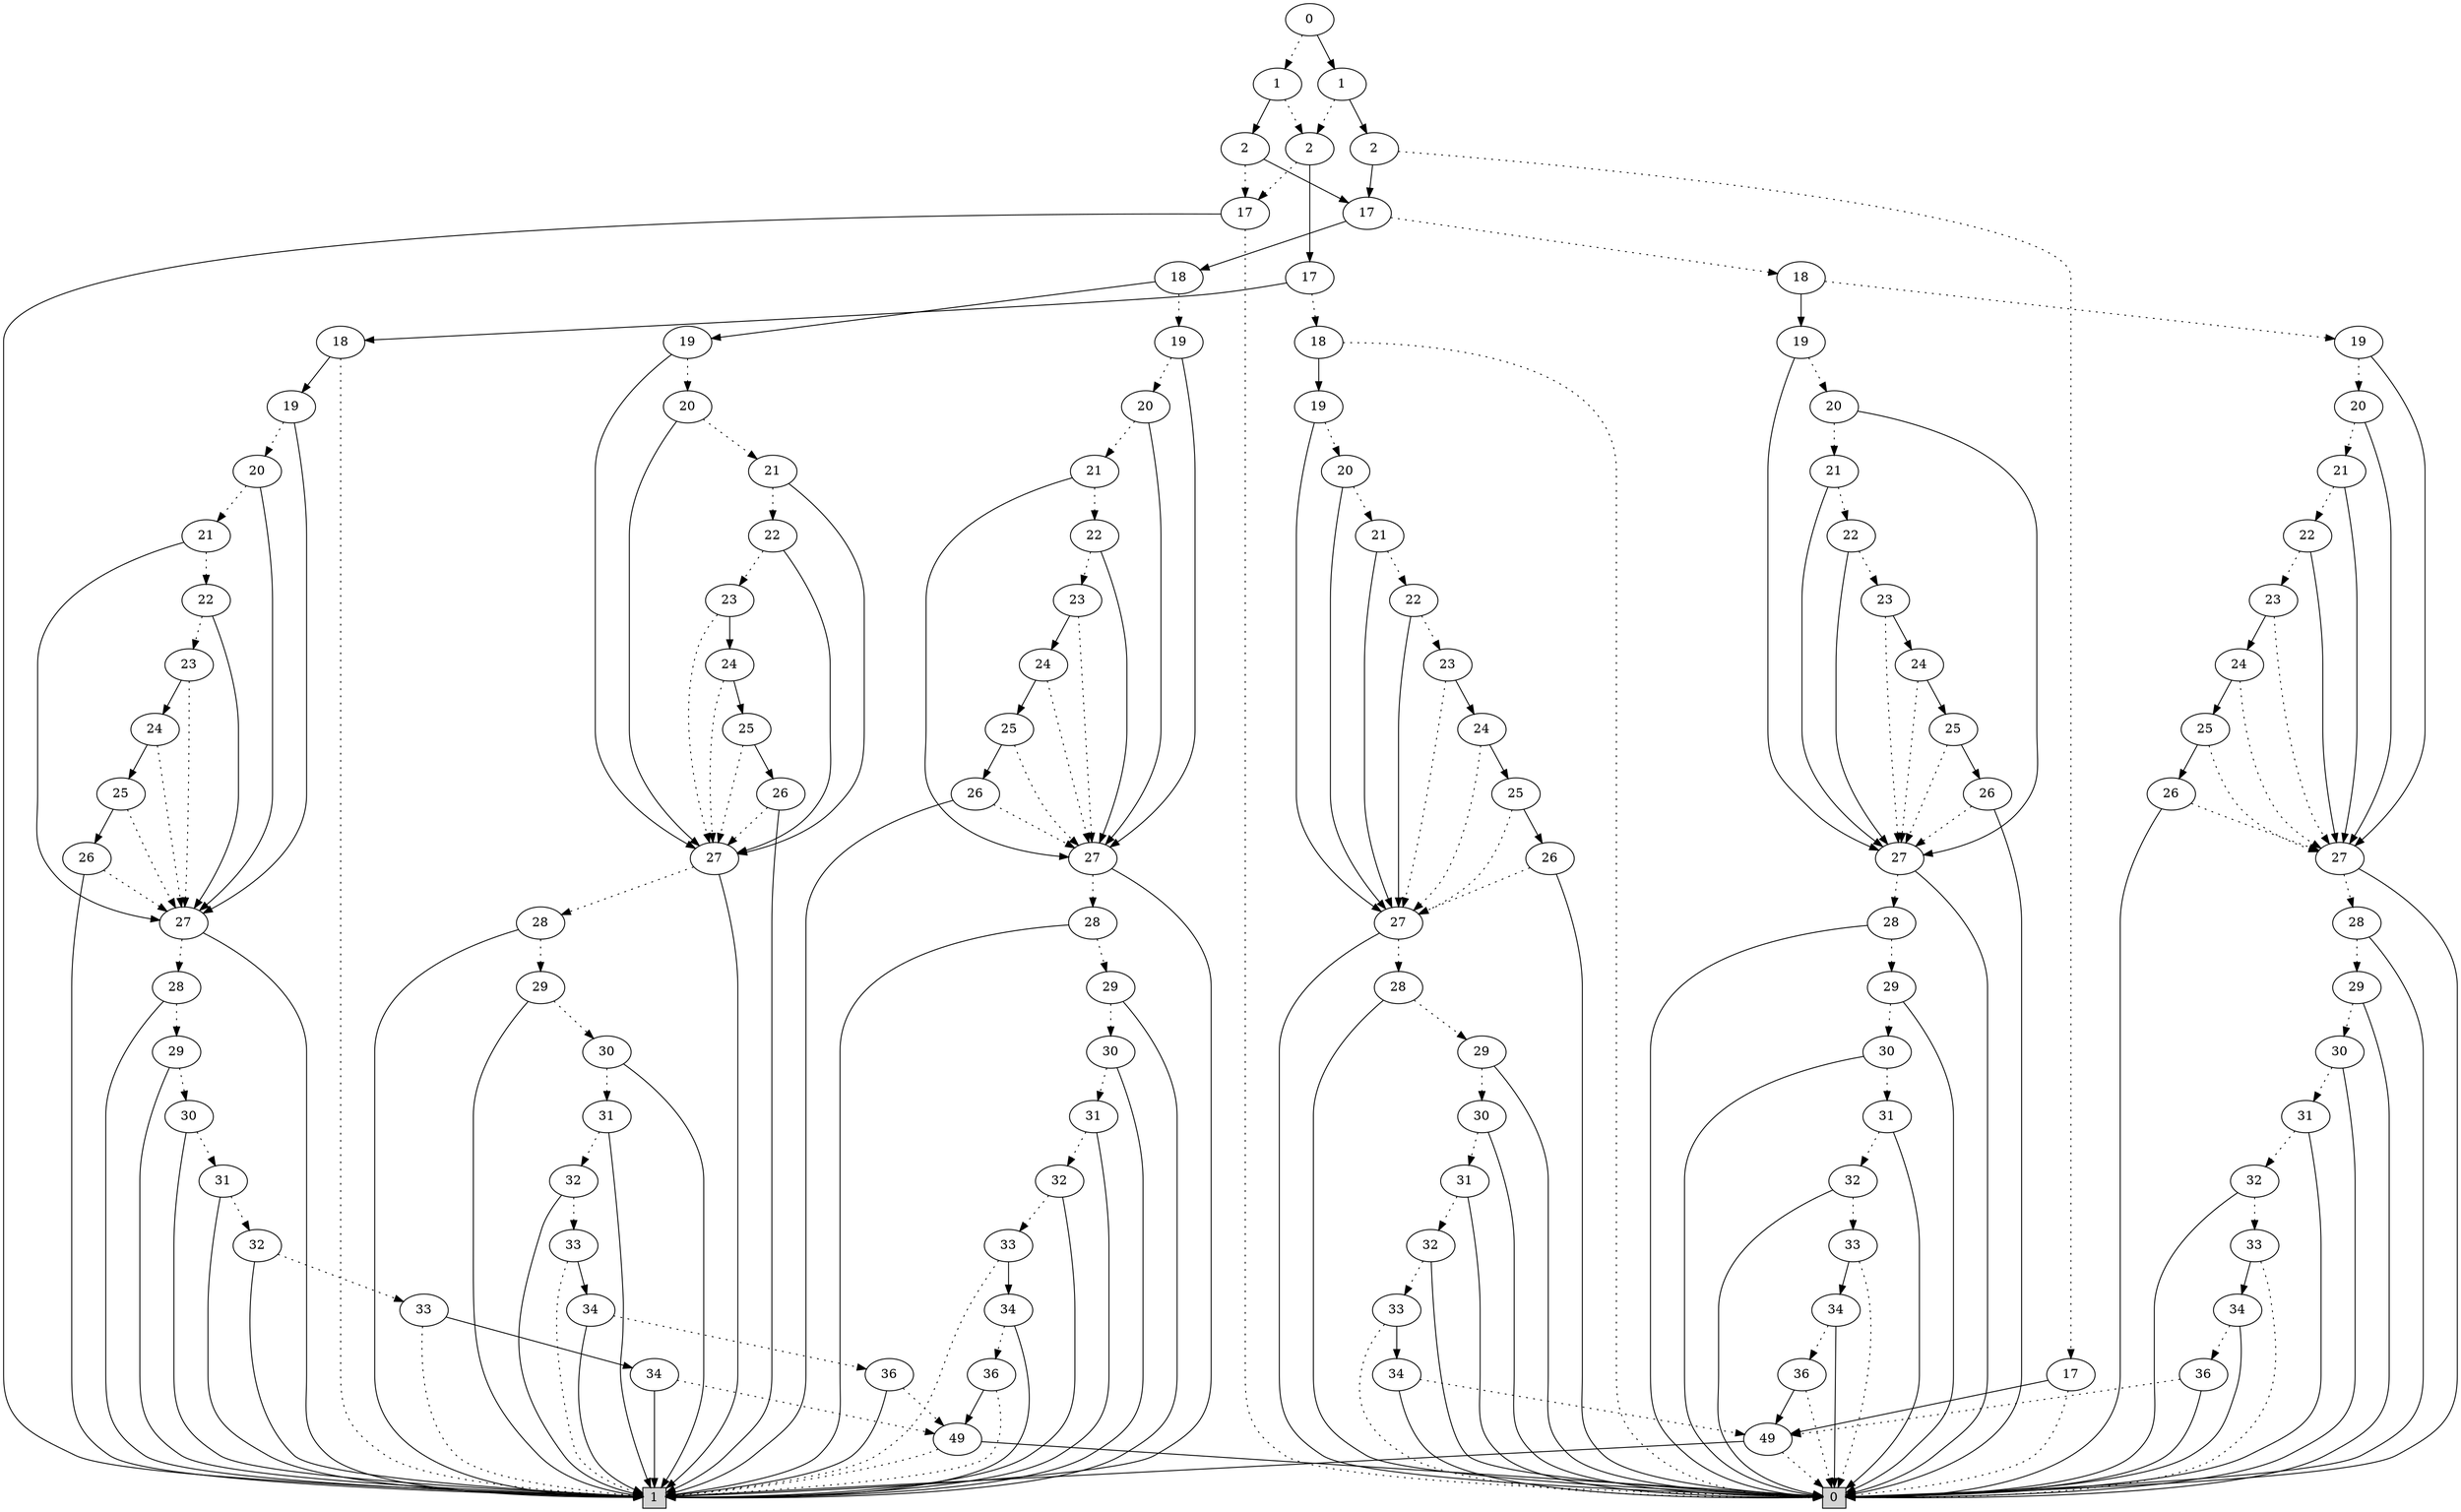 digraph G {
0 [shape=box, label="0", style=filled, shape=box, height=0.3, width=0.3];
1 [shape=box, label="1", style=filled, shape=box, height=0.3, width=0.3];
37523 [label="0"];
37523 -> 37520 [style=dotted];
37523 -> 37522 [style=filled];
37520 [label="1"];
37520 -> 37516 [style=dotted];
37520 -> 37519 [style=filled];
37516 [label="2"];
37516 -> 36 [style=dotted];
37516 -> 37515 [style=filled];
36 [label="17"];
36 -> 0 [style=dotted];
36 -> 1 [style=filled];
37515 [label="17"];
37515 -> 32772 [style=dotted];
37515 -> 33925 [style=filled];
32772 [label="18"];
32772 -> 0 [style=dotted];
32772 -> 32742 [style=filled];
32742 [label="19"];
32742 -> 32741 [style=dotted];
32742 -> 9305 [style=filled];
32741 [label="20"];
32741 -> 32740 [style=dotted];
32741 -> 9305 [style=filled];
32740 [label="21"];
32740 -> 32739 [style=dotted];
32740 -> 9305 [style=filled];
32739 [label="22"];
32739 -> 32738 [style=dotted];
32739 -> 9305 [style=filled];
32738 [label="23"];
32738 -> 9305 [style=dotted];
32738 -> 32737 [style=filled];
9305 [label="27"];
9305 -> 9304 [style=dotted];
9305 -> 0 [style=filled];
9304 [label="28"];
9304 -> 9303 [style=dotted];
9304 -> 0 [style=filled];
9303 [label="29"];
9303 -> 9302 [style=dotted];
9303 -> 0 [style=filled];
9302 [label="30"];
9302 -> 9301 [style=dotted];
9302 -> 0 [style=filled];
9301 [label="31"];
9301 -> 9300 [style=dotted];
9301 -> 0 [style=filled];
9300 [label="32"];
9300 -> 9299 [style=dotted];
9300 -> 0 [style=filled];
9299 [label="33"];
9299 -> 0 [style=dotted];
9299 -> 9298 [style=filled];
9298 [label="34"];
9298 -> 100 [style=dotted];
9298 -> 0 [style=filled];
100 [label="49"];
100 -> 0 [style=dotted];
100 -> 1 [style=filled];
32737 [label="24"];
32737 -> 9305 [style=dotted];
32737 -> 32736 [style=filled];
32736 [label="25"];
32736 -> 9305 [style=dotted];
32736 -> 32735 [style=filled];
32735 [label="26"];
32735 -> 9305 [style=dotted];
32735 -> 0 [style=filled];
33925 [label="18"];
33925 -> 1 [style=dotted];
33925 -> 32751 [style=filled];
32751 [label="19"];
32751 -> 32750 [style=dotted];
32751 -> 11484 [style=filled];
32750 [label="20"];
32750 -> 32749 [style=dotted];
32750 -> 11484 [style=filled];
32749 [label="21"];
32749 -> 32748 [style=dotted];
32749 -> 11484 [style=filled];
32748 [label="22"];
32748 -> 32747 [style=dotted];
32748 -> 11484 [style=filled];
32747 [label="23"];
32747 -> 11484 [style=dotted];
32747 -> 32746 [style=filled];
11484 [label="27"];
11484 -> 11483 [style=dotted];
11484 -> 1 [style=filled];
11483 [label="28"];
11483 -> 11482 [style=dotted];
11483 -> 1 [style=filled];
11482 [label="29"];
11482 -> 11481 [style=dotted];
11482 -> 1 [style=filled];
11481 [label="30"];
11481 -> 11480 [style=dotted];
11481 -> 1 [style=filled];
11480 [label="31"];
11480 -> 11479 [style=dotted];
11480 -> 1 [style=filled];
11479 [label="32"];
11479 -> 11478 [style=dotted];
11479 -> 1 [style=filled];
11478 [label="33"];
11478 -> 1 [style=dotted];
11478 -> 11477 [style=filled];
11477 [label="34"];
11477 -> 101 [style=dotted];
11477 -> 1 [style=filled];
101 [label="49"];
101 -> 1 [style=dotted];
101 -> 0 [style=filled];
32746 [label="24"];
32746 -> 11484 [style=dotted];
32746 -> 32745 [style=filled];
32745 [label="25"];
32745 -> 11484 [style=dotted];
32745 -> 32744 [style=filled];
32744 [label="26"];
32744 -> 11484 [style=dotted];
32744 -> 1 [style=filled];
37519 [label="2"];
37519 -> 36 [style=dotted];
37519 -> 37518 [style=filled];
37518 [label="17"];
37518 -> 37482 [style=dotted];
37518 -> 37517 [style=filled];
37482 [label="18"];
37482 -> 37473 [style=dotted];
37482 -> 37481 [style=filled];
37473 [label="19"];
37473 -> 37472 [style=dotted];
37473 -> 32507 [style=filled];
37472 [label="20"];
37472 -> 37471 [style=dotted];
37472 -> 32507 [style=filled];
37471 [label="21"];
37471 -> 37470 [style=dotted];
37471 -> 32507 [style=filled];
37470 [label="22"];
37470 -> 37469 [style=dotted];
37470 -> 32507 [style=filled];
37469 [label="23"];
37469 -> 32507 [style=dotted];
37469 -> 37468 [style=filled];
32507 [label="27"];
32507 -> 32506 [style=dotted];
32507 -> 0 [style=filled];
32506 [label="28"];
32506 -> 32505 [style=dotted];
32506 -> 0 [style=filled];
32505 [label="29"];
32505 -> 32504 [style=dotted];
32505 -> 0 [style=filled];
32504 [label="30"];
32504 -> 32503 [style=dotted];
32504 -> 0 [style=filled];
32503 [label="31"];
32503 -> 32502 [style=dotted];
32503 -> 0 [style=filled];
32502 [label="32"];
32502 -> 32501 [style=dotted];
32502 -> 0 [style=filled];
32501 [label="33"];
32501 -> 0 [style=dotted];
32501 -> 796 [style=filled];
796 [label="34"];
796 -> 643 [style=dotted];
796 -> 0 [style=filled];
643 [label="36"];
643 -> 100 [style=dotted];
643 -> 0 [style=filled];
37468 [label="24"];
37468 -> 32507 [style=dotted];
37468 -> 37467 [style=filled];
37467 [label="25"];
37467 -> 32507 [style=dotted];
37467 -> 37466 [style=filled];
37466 [label="26"];
37466 -> 32507 [style=dotted];
37466 -> 0 [style=filled];
37481 [label="19"];
37481 -> 37480 [style=dotted];
37481 -> 32522 [style=filled];
37480 [label="20"];
37480 -> 37479 [style=dotted];
37480 -> 32522 [style=filled];
37479 [label="21"];
37479 -> 37478 [style=dotted];
37479 -> 32522 [style=filled];
37478 [label="22"];
37478 -> 37477 [style=dotted];
37478 -> 32522 [style=filled];
37477 [label="23"];
37477 -> 32522 [style=dotted];
37477 -> 37476 [style=filled];
32522 [label="27"];
32522 -> 32521 [style=dotted];
32522 -> 0 [style=filled];
32521 [label="28"];
32521 -> 32520 [style=dotted];
32521 -> 0 [style=filled];
32520 [label="29"];
32520 -> 32519 [style=dotted];
32520 -> 0 [style=filled];
32519 [label="30"];
32519 -> 32518 [style=dotted];
32519 -> 0 [style=filled];
32518 [label="31"];
32518 -> 32517 [style=dotted];
32518 -> 0 [style=filled];
32517 [label="32"];
32517 -> 32516 [style=dotted];
32517 -> 0 [style=filled];
32516 [label="33"];
32516 -> 0 [style=dotted];
32516 -> 32386 [style=filled];
32386 [label="34"];
32386 -> 635 [style=dotted];
32386 -> 0 [style=filled];
635 [label="36"];
635 -> 0 [style=dotted];
635 -> 100 [style=filled];
37476 [label="24"];
37476 -> 32522 [style=dotted];
37476 -> 37475 [style=filled];
37475 [label="25"];
37475 -> 32522 [style=dotted];
37475 -> 37474 [style=filled];
37474 [label="26"];
37474 -> 32522 [style=dotted];
37474 -> 0 [style=filled];
37517 [label="18"];
37517 -> 37502 [style=dotted];
37517 -> 37494 [style=filled];
37502 [label="19"];
37502 -> 37501 [style=dotted];
37502 -> 32558 [style=filled];
37501 [label="20"];
37501 -> 37500 [style=dotted];
37501 -> 32558 [style=filled];
37500 [label="21"];
37500 -> 37499 [style=dotted];
37500 -> 32558 [style=filled];
37499 [label="22"];
37499 -> 37498 [style=dotted];
37499 -> 32558 [style=filled];
37498 [label="23"];
37498 -> 32558 [style=dotted];
37498 -> 37497 [style=filled];
32558 [label="27"];
32558 -> 32557 [style=dotted];
32558 -> 1 [style=filled];
32557 [label="28"];
32557 -> 32556 [style=dotted];
32557 -> 1 [style=filled];
32556 [label="29"];
32556 -> 32555 [style=dotted];
32556 -> 1 [style=filled];
32555 [label="30"];
32555 -> 32554 [style=dotted];
32555 -> 1 [style=filled];
32554 [label="31"];
32554 -> 32553 [style=dotted];
32554 -> 1 [style=filled];
32553 [label="32"];
32553 -> 32552 [style=dotted];
32553 -> 1 [style=filled];
32552 [label="33"];
32552 -> 1 [style=dotted];
32552 -> 32402 [style=filled];
32402 [label="34"];
32402 -> 637 [style=dotted];
32402 -> 1 [style=filled];
637 [label="36"];
637 -> 1 [style=dotted];
637 -> 101 [style=filled];
37497 [label="24"];
37497 -> 32558 [style=dotted];
37497 -> 37496 [style=filled];
37496 [label="25"];
37496 -> 32558 [style=dotted];
37496 -> 37495 [style=filled];
37495 [label="26"];
37495 -> 32558 [style=dotted];
37495 -> 1 [style=filled];
37494 [label="19"];
37494 -> 37493 [style=dotted];
37494 -> 32543 [style=filled];
37493 [label="20"];
37493 -> 37492 [style=dotted];
37493 -> 32543 [style=filled];
37492 [label="21"];
37492 -> 37491 [style=dotted];
37492 -> 32543 [style=filled];
37491 [label="22"];
37491 -> 37490 [style=dotted];
37491 -> 32543 [style=filled];
37490 [label="23"];
37490 -> 32543 [style=dotted];
37490 -> 37489 [style=filled];
32543 [label="27"];
32543 -> 32542 [style=dotted];
32543 -> 1 [style=filled];
32542 [label="28"];
32542 -> 32541 [style=dotted];
32542 -> 1 [style=filled];
32541 [label="29"];
32541 -> 32540 [style=dotted];
32541 -> 1 [style=filled];
32540 [label="30"];
32540 -> 32539 [style=dotted];
32540 -> 1 [style=filled];
32539 [label="31"];
32539 -> 32538 [style=dotted];
32539 -> 1 [style=filled];
32538 [label="32"];
32538 -> 32537 [style=dotted];
32538 -> 1 [style=filled];
32537 [label="33"];
32537 -> 1 [style=dotted];
32537 -> 815 [style=filled];
815 [label="34"];
815 -> 649 [style=dotted];
815 -> 1 [style=filled];
649 [label="36"];
649 -> 101 [style=dotted];
649 -> 1 [style=filled];
37489 [label="24"];
37489 -> 32543 [style=dotted];
37489 -> 37488 [style=filled];
37488 [label="25"];
37488 -> 32543 [style=dotted];
37488 -> 37487 [style=filled];
37487 [label="26"];
37487 -> 32543 [style=dotted];
37487 -> 1 [style=filled];
37522 [label="1"];
37522 -> 37516 [style=dotted];
37522 -> 37521 [style=filled];
37521 [label="2"];
37521 -> 656 [style=dotted];
37521 -> 37518 [style=filled];
656 [label="17"];
656 -> 0 [style=dotted];
656 -> 100 [style=filled];
}
